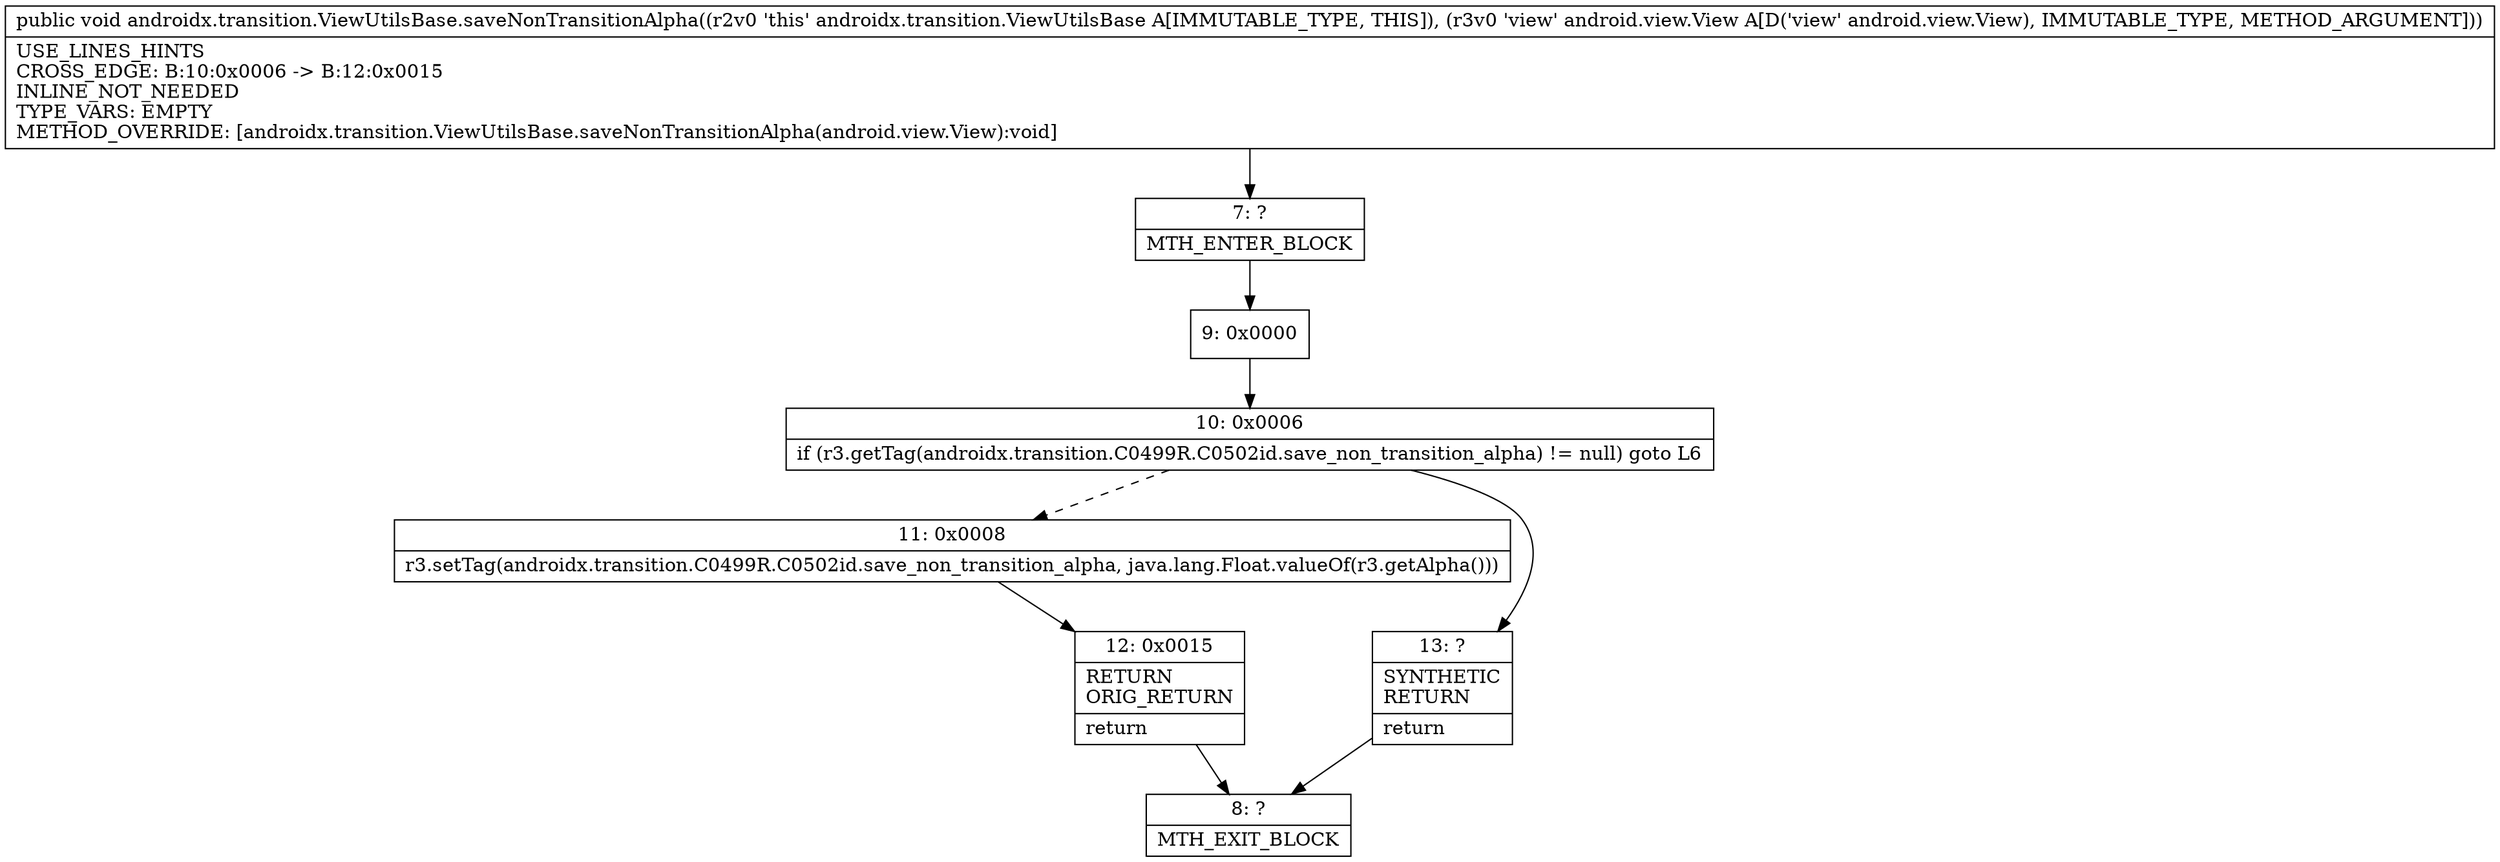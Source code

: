 digraph "CFG forandroidx.transition.ViewUtilsBase.saveNonTransitionAlpha(Landroid\/view\/View;)V" {
Node_7 [shape=record,label="{7\:\ ?|MTH_ENTER_BLOCK\l}"];
Node_9 [shape=record,label="{9\:\ 0x0000}"];
Node_10 [shape=record,label="{10\:\ 0x0006|if (r3.getTag(androidx.transition.C0499R.C0502id.save_non_transition_alpha) != null) goto L6\l}"];
Node_11 [shape=record,label="{11\:\ 0x0008|r3.setTag(androidx.transition.C0499R.C0502id.save_non_transition_alpha, java.lang.Float.valueOf(r3.getAlpha()))\l}"];
Node_12 [shape=record,label="{12\:\ 0x0015|RETURN\lORIG_RETURN\l|return\l}"];
Node_8 [shape=record,label="{8\:\ ?|MTH_EXIT_BLOCK\l}"];
Node_13 [shape=record,label="{13\:\ ?|SYNTHETIC\lRETURN\l|return\l}"];
MethodNode[shape=record,label="{public void androidx.transition.ViewUtilsBase.saveNonTransitionAlpha((r2v0 'this' androidx.transition.ViewUtilsBase A[IMMUTABLE_TYPE, THIS]), (r3v0 'view' android.view.View A[D('view' android.view.View), IMMUTABLE_TYPE, METHOD_ARGUMENT]))  | USE_LINES_HINTS\lCROSS_EDGE: B:10:0x0006 \-\> B:12:0x0015\lINLINE_NOT_NEEDED\lTYPE_VARS: EMPTY\lMETHOD_OVERRIDE: [androidx.transition.ViewUtilsBase.saveNonTransitionAlpha(android.view.View):void]\l}"];
MethodNode -> Node_7;Node_7 -> Node_9;
Node_9 -> Node_10;
Node_10 -> Node_11[style=dashed];
Node_10 -> Node_13;
Node_11 -> Node_12;
Node_12 -> Node_8;
Node_13 -> Node_8;
}

